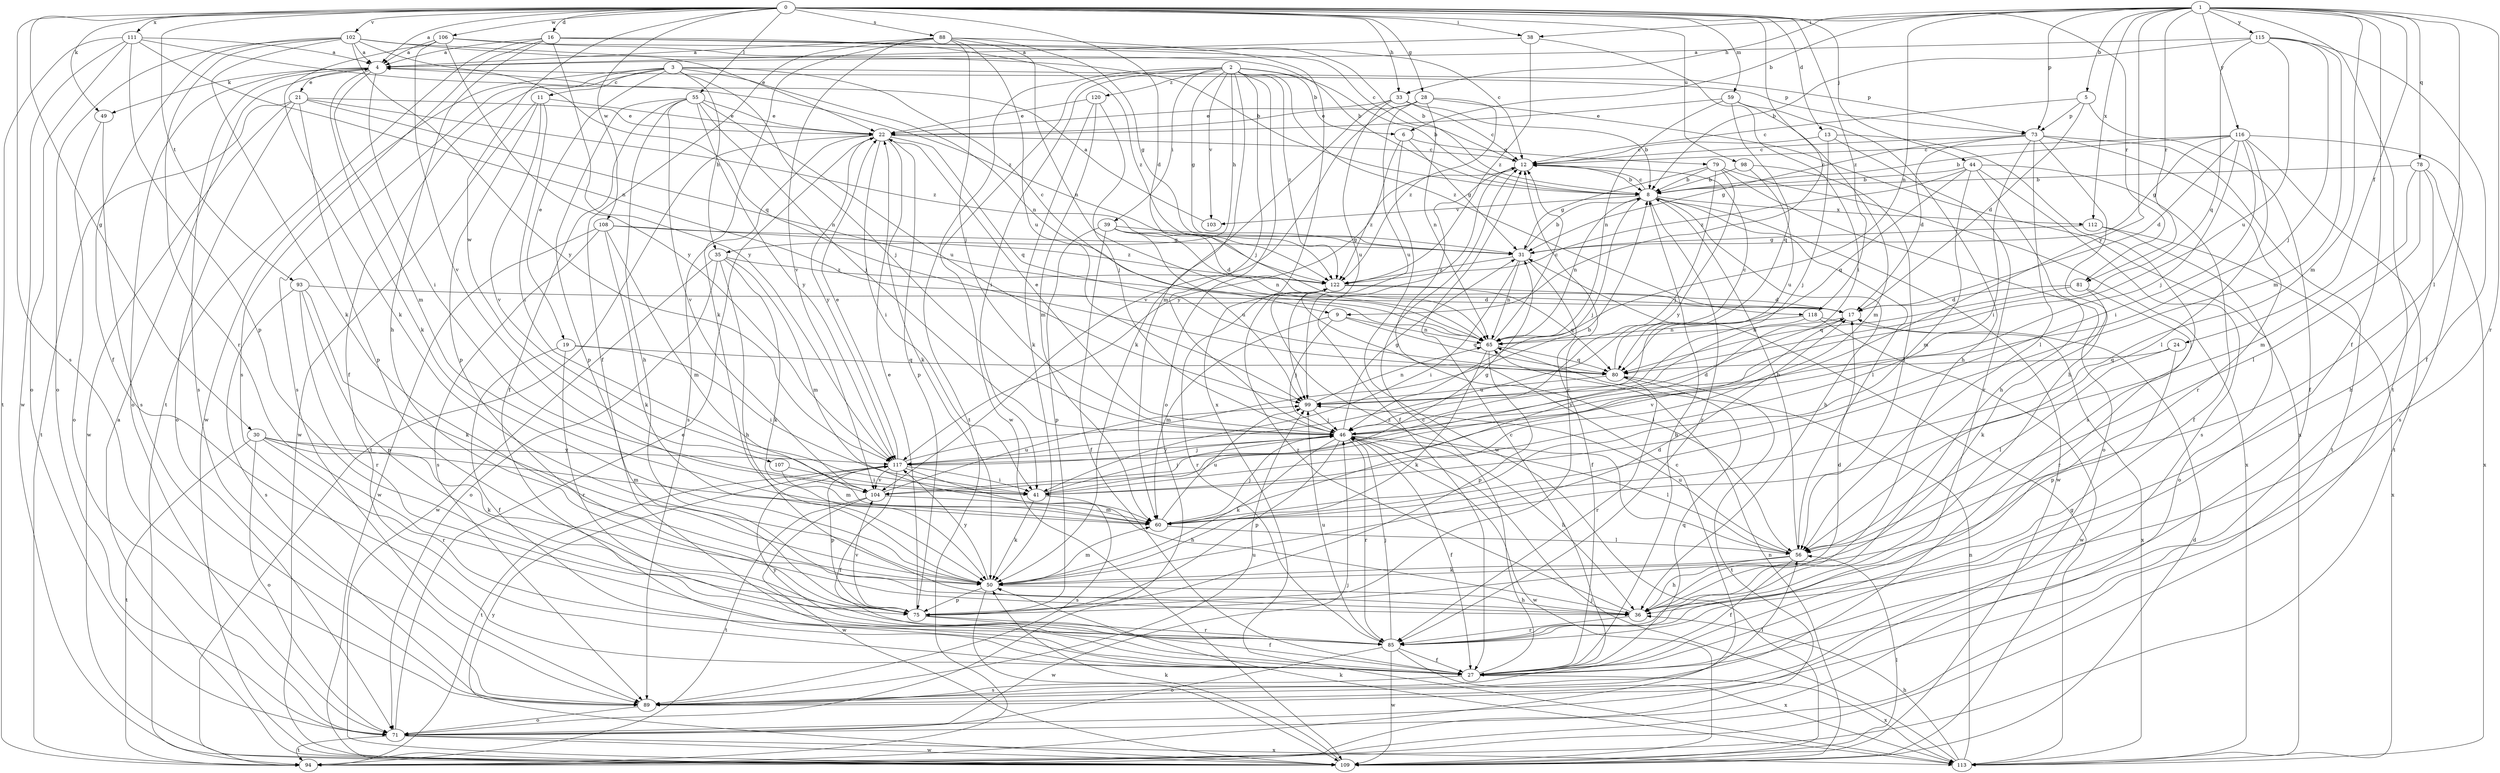 strict digraph  {
0;
1;
2;
3;
4;
5;
6;
8;
9;
11;
12;
13;
16;
17;
19;
21;
22;
24;
27;
28;
30;
31;
33;
35;
36;
38;
39;
41;
44;
46;
49;
50;
55;
56;
59;
60;
65;
71;
73;
75;
78;
79;
80;
81;
85;
88;
89;
93;
94;
98;
99;
102;
103;
104;
106;
107;
108;
109;
111;
112;
113;
115;
116;
117;
118;
120;
122;
0 -> 4  [label=a];
0 -> 9  [label=c];
0 -> 13  [label=d];
0 -> 16  [label=d];
0 -> 17  [label=d];
0 -> 28  [label=g];
0 -> 30  [label=g];
0 -> 33  [label=h];
0 -> 38  [label=i];
0 -> 44  [label=j];
0 -> 49  [label=k];
0 -> 55  [label=l];
0 -> 59  [label=m];
0 -> 81  [label=r];
0 -> 88  [label=s];
0 -> 89  [label=s];
0 -> 93  [label=t];
0 -> 98  [label=u];
0 -> 102  [label=v];
0 -> 106  [label=w];
0 -> 107  [label=w];
0 -> 108  [label=w];
0 -> 111  [label=x];
0 -> 118  [label=z];
1 -> 5  [label=b];
1 -> 6  [label=b];
1 -> 24  [label=f];
1 -> 27  [label=f];
1 -> 33  [label=h];
1 -> 38  [label=i];
1 -> 56  [label=l];
1 -> 60  [label=m];
1 -> 65  [label=n];
1 -> 73  [label=p];
1 -> 78  [label=q];
1 -> 81  [label=r];
1 -> 85  [label=r];
1 -> 94  [label=t];
1 -> 112  [label=x];
1 -> 115  [label=y];
1 -> 116  [label=y];
1 -> 117  [label=y];
2 -> 6  [label=b];
2 -> 8  [label=b];
2 -> 31  [label=g];
2 -> 35  [label=h];
2 -> 39  [label=i];
2 -> 41  [label=i];
2 -> 46  [label=j];
2 -> 60  [label=m];
2 -> 71  [label=o];
2 -> 94  [label=t];
2 -> 103  [label=v];
2 -> 109  [label=w];
2 -> 118  [label=z];
2 -> 120  [label=z];
2 -> 122  [label=z];
3 -> 9  [label=c];
3 -> 11  [label=c];
3 -> 19  [label=e];
3 -> 27  [label=f];
3 -> 35  [label=h];
3 -> 46  [label=j];
3 -> 65  [label=n];
3 -> 73  [label=p];
3 -> 89  [label=s];
3 -> 109  [label=w];
4 -> 21  [label=e];
4 -> 41  [label=i];
4 -> 49  [label=k];
4 -> 50  [label=k];
4 -> 60  [label=m];
4 -> 71  [label=o];
4 -> 73  [label=p];
4 -> 89  [label=s];
5 -> 12  [label=c];
5 -> 17  [label=d];
5 -> 27  [label=f];
5 -> 73  [label=p];
6 -> 31  [label=g];
6 -> 79  [label=q];
6 -> 109  [label=w];
6 -> 117  [label=y];
8 -> 12  [label=c];
8 -> 36  [label=h];
8 -> 46  [label=j];
8 -> 56  [label=l];
8 -> 65  [label=n];
8 -> 85  [label=r];
8 -> 103  [label=v];
8 -> 109  [label=w];
8 -> 112  [label=x];
9 -> 46  [label=j];
9 -> 60  [label=m];
9 -> 65  [label=n];
9 -> 80  [label=q];
11 -> 22  [label=e];
11 -> 41  [label=i];
11 -> 75  [label=p];
11 -> 104  [label=v];
11 -> 109  [label=w];
12 -> 8  [label=b];
12 -> 27  [label=f];
12 -> 122  [label=z];
13 -> 12  [label=c];
13 -> 46  [label=j];
13 -> 85  [label=r];
13 -> 89  [label=s];
16 -> 4  [label=a];
16 -> 8  [label=b];
16 -> 12  [label=c];
16 -> 36  [label=h];
16 -> 89  [label=s];
16 -> 94  [label=t];
16 -> 117  [label=y];
16 -> 122  [label=z];
17 -> 65  [label=n];
17 -> 104  [label=v];
19 -> 27  [label=f];
19 -> 41  [label=i];
19 -> 80  [label=q];
19 -> 85  [label=r];
21 -> 22  [label=e];
21 -> 65  [label=n];
21 -> 71  [label=o];
21 -> 75  [label=p];
21 -> 94  [label=t];
21 -> 109  [label=w];
21 -> 122  [label=z];
22 -> 12  [label=c];
22 -> 41  [label=i];
22 -> 50  [label=k];
22 -> 75  [label=p];
22 -> 80  [label=q];
22 -> 89  [label=s];
22 -> 94  [label=t];
22 -> 117  [label=y];
24 -> 56  [label=l];
24 -> 75  [label=p];
24 -> 80  [label=q];
27 -> 8  [label=b];
27 -> 12  [label=c];
27 -> 80  [label=q];
27 -> 89  [label=s];
27 -> 113  [label=x];
27 -> 117  [label=y];
28 -> 22  [label=e];
28 -> 65  [label=n];
28 -> 99  [label=u];
28 -> 104  [label=v];
28 -> 113  [label=x];
28 -> 122  [label=z];
30 -> 50  [label=k];
30 -> 60  [label=m];
30 -> 71  [label=o];
30 -> 85  [label=r];
30 -> 94  [label=t];
30 -> 117  [label=y];
31 -> 8  [label=b];
31 -> 27  [label=f];
31 -> 41  [label=i];
31 -> 65  [label=n];
31 -> 122  [label=z];
33 -> 8  [label=b];
33 -> 12  [label=c];
33 -> 22  [label=e];
33 -> 50  [label=k];
33 -> 99  [label=u];
35 -> 36  [label=h];
35 -> 50  [label=k];
35 -> 60  [label=m];
35 -> 71  [label=o];
35 -> 109  [label=w];
35 -> 122  [label=z];
36 -> 17  [label=d];
36 -> 85  [label=r];
36 -> 122  [label=z];
38 -> 4  [label=a];
38 -> 41  [label=i];
38 -> 122  [label=z];
39 -> 17  [label=d];
39 -> 27  [label=f];
39 -> 31  [label=g];
39 -> 65  [label=n];
39 -> 75  [label=p];
39 -> 99  [label=u];
41 -> 31  [label=g];
41 -> 46  [label=j];
41 -> 50  [label=k];
41 -> 89  [label=s];
44 -> 8  [label=b];
44 -> 27  [label=f];
44 -> 36  [label=h];
44 -> 60  [label=m];
44 -> 80  [label=q];
44 -> 89  [label=s];
44 -> 122  [label=z];
46 -> 17  [label=d];
46 -> 22  [label=e];
46 -> 27  [label=f];
46 -> 31  [label=g];
46 -> 36  [label=h];
46 -> 50  [label=k];
46 -> 56  [label=l];
46 -> 75  [label=p];
46 -> 85  [label=r];
46 -> 109  [label=w];
46 -> 117  [label=y];
49 -> 71  [label=o];
49 -> 89  [label=s];
50 -> 17  [label=d];
50 -> 36  [label=h];
50 -> 60  [label=m];
50 -> 75  [label=p];
50 -> 109  [label=w];
50 -> 117  [label=y];
55 -> 22  [label=e];
55 -> 27  [label=f];
55 -> 36  [label=h];
55 -> 46  [label=j];
55 -> 75  [label=p];
55 -> 99  [label=u];
55 -> 104  [label=v];
55 -> 117  [label=y];
56 -> 8  [label=b];
56 -> 27  [label=f];
56 -> 36  [label=h];
56 -> 50  [label=k];
56 -> 99  [label=u];
56 -> 122  [label=z];
59 -> 22  [label=e];
59 -> 36  [label=h];
59 -> 60  [label=m];
59 -> 65  [label=n];
59 -> 80  [label=q];
60 -> 46  [label=j];
60 -> 56  [label=l];
60 -> 99  [label=u];
65 -> 12  [label=c];
65 -> 50  [label=k];
65 -> 75  [label=p];
65 -> 80  [label=q];
71 -> 22  [label=e];
71 -> 46  [label=j];
71 -> 94  [label=t];
71 -> 109  [label=w];
71 -> 113  [label=x];
73 -> 12  [label=c];
73 -> 17  [label=d];
73 -> 31  [label=g];
73 -> 36  [label=h];
73 -> 41  [label=i];
73 -> 56  [label=l];
73 -> 85  [label=r];
73 -> 94  [label=t];
75 -> 12  [label=c];
75 -> 22  [label=e];
75 -> 27  [label=f];
75 -> 85  [label=r];
75 -> 104  [label=v];
78 -> 8  [label=b];
78 -> 36  [label=h];
78 -> 56  [label=l];
78 -> 60  [label=m];
78 -> 113  [label=x];
79 -> 8  [label=b];
79 -> 31  [label=g];
79 -> 46  [label=j];
79 -> 71  [label=o];
79 -> 113  [label=x];
79 -> 117  [label=y];
80 -> 12  [label=c];
80 -> 85  [label=r];
80 -> 94  [label=t];
80 -> 99  [label=u];
81 -> 17  [label=d];
81 -> 50  [label=k];
81 -> 80  [label=q];
81 -> 85  [label=r];
85 -> 27  [label=f];
85 -> 46  [label=j];
85 -> 71  [label=o];
85 -> 99  [label=u];
85 -> 109  [label=w];
85 -> 113  [label=x];
88 -> 4  [label=a];
88 -> 27  [label=f];
88 -> 31  [label=g];
88 -> 46  [label=j];
88 -> 50  [label=k];
88 -> 65  [label=n];
88 -> 99  [label=u];
88 -> 104  [label=v];
88 -> 113  [label=x];
89 -> 12  [label=c];
89 -> 56  [label=l];
89 -> 71  [label=o];
89 -> 99  [label=u];
93 -> 17  [label=d];
93 -> 50  [label=k];
93 -> 75  [label=p];
93 -> 85  [label=r];
93 -> 89  [label=s];
94 -> 12  [label=c];
98 -> 8  [label=b];
98 -> 56  [label=l];
98 -> 99  [label=u];
99 -> 46  [label=j];
99 -> 65  [label=n];
102 -> 4  [label=a];
102 -> 8  [label=b];
102 -> 22  [label=e];
102 -> 27  [label=f];
102 -> 50  [label=k];
102 -> 71  [label=o];
102 -> 80  [label=q];
102 -> 85  [label=r];
102 -> 117  [label=y];
103 -> 4  [label=a];
104 -> 60  [label=m];
104 -> 94  [label=t];
104 -> 99  [label=u];
104 -> 109  [label=w];
106 -> 4  [label=a];
106 -> 8  [label=b];
106 -> 12  [label=c];
106 -> 50  [label=k];
106 -> 104  [label=v];
106 -> 117  [label=y];
107 -> 41  [label=i];
107 -> 60  [label=m];
108 -> 31  [label=g];
108 -> 50  [label=k];
108 -> 60  [label=m];
108 -> 89  [label=s];
108 -> 109  [label=w];
108 -> 122  [label=z];
109 -> 4  [label=a];
109 -> 17  [label=d];
109 -> 50  [label=k];
109 -> 56  [label=l];
109 -> 65  [label=n];
109 -> 117  [label=y];
111 -> 4  [label=a];
111 -> 65  [label=n];
111 -> 71  [label=o];
111 -> 75  [label=p];
111 -> 94  [label=t];
111 -> 109  [label=w];
111 -> 122  [label=z];
112 -> 31  [label=g];
112 -> 71  [label=o];
112 -> 113  [label=x];
113 -> 31  [label=g];
113 -> 36  [label=h];
113 -> 46  [label=j];
113 -> 50  [label=k];
113 -> 65  [label=n];
115 -> 4  [label=a];
115 -> 8  [label=b];
115 -> 27  [label=f];
115 -> 46  [label=j];
115 -> 60  [label=m];
115 -> 80  [label=q];
115 -> 99  [label=u];
116 -> 8  [label=b];
116 -> 12  [label=c];
116 -> 17  [label=d];
116 -> 31  [label=g];
116 -> 41  [label=i];
116 -> 46  [label=j];
116 -> 56  [label=l];
116 -> 89  [label=s];
116 -> 94  [label=t];
117 -> 8  [label=b];
117 -> 22  [label=e];
117 -> 27  [label=f];
117 -> 36  [label=h];
117 -> 41  [label=i];
117 -> 46  [label=j];
117 -> 75  [label=p];
117 -> 94  [label=t];
117 -> 104  [label=v];
118 -> 65  [label=n];
118 -> 104  [label=v];
118 -> 109  [label=w];
118 -> 113  [label=x];
120 -> 22  [label=e];
120 -> 46  [label=j];
120 -> 50  [label=k];
120 -> 60  [label=m];
122 -> 17  [label=d];
122 -> 56  [label=l];
122 -> 80  [label=q];
122 -> 85  [label=r];
}
